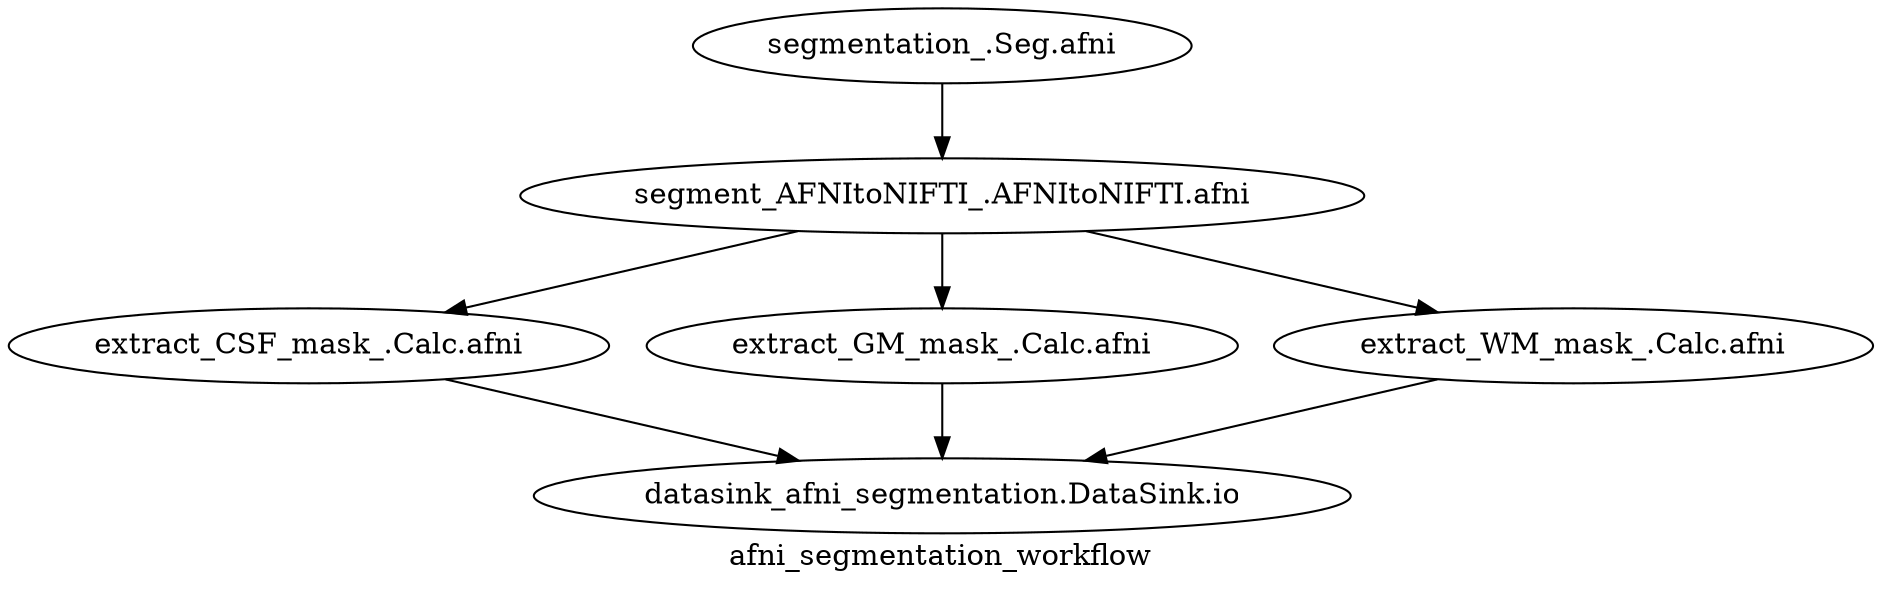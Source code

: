 digraph afni_segmentation_workflow{
  label="afni_segmentation_workflow";
  afni_segmentation_workflow_segmentation_[label="segmentation_.Seg.afni"];
  afni_segmentation_workflow_segment_AFNItoNIFTI_[label="segment_AFNItoNIFTI_.AFNItoNIFTI.afni"];
  afni_segmentation_workflow_extract_CSF_mask_[label="extract_CSF_mask_.Calc.afni"];
  afni_segmentation_workflow_extract_GM_mask_[label="extract_GM_mask_.Calc.afni"];
  afni_segmentation_workflow_extract_WM_mask_[label="extract_WM_mask_.Calc.afni"];
  afni_segmentation_workflow_datasink_afni_segmentation[label="datasink_afni_segmentation.DataSink.io"];
  afni_segmentation_workflow_segmentation_ -> afni_segmentation_workflow_segment_AFNItoNIFTI_;
  afni_segmentation_workflow_segment_AFNItoNIFTI_ -> afni_segmentation_workflow_extract_WM_mask_;
  afni_segmentation_workflow_segment_AFNItoNIFTI_ -> afni_segmentation_workflow_extract_CSF_mask_;
  afni_segmentation_workflow_segment_AFNItoNIFTI_ -> afni_segmentation_workflow_extract_GM_mask_;
  afni_segmentation_workflow_extract_CSF_mask_ -> afni_segmentation_workflow_datasink_afni_segmentation;
  afni_segmentation_workflow_extract_GM_mask_ -> afni_segmentation_workflow_datasink_afni_segmentation;
  afni_segmentation_workflow_extract_WM_mask_ -> afni_segmentation_workflow_datasink_afni_segmentation;
}